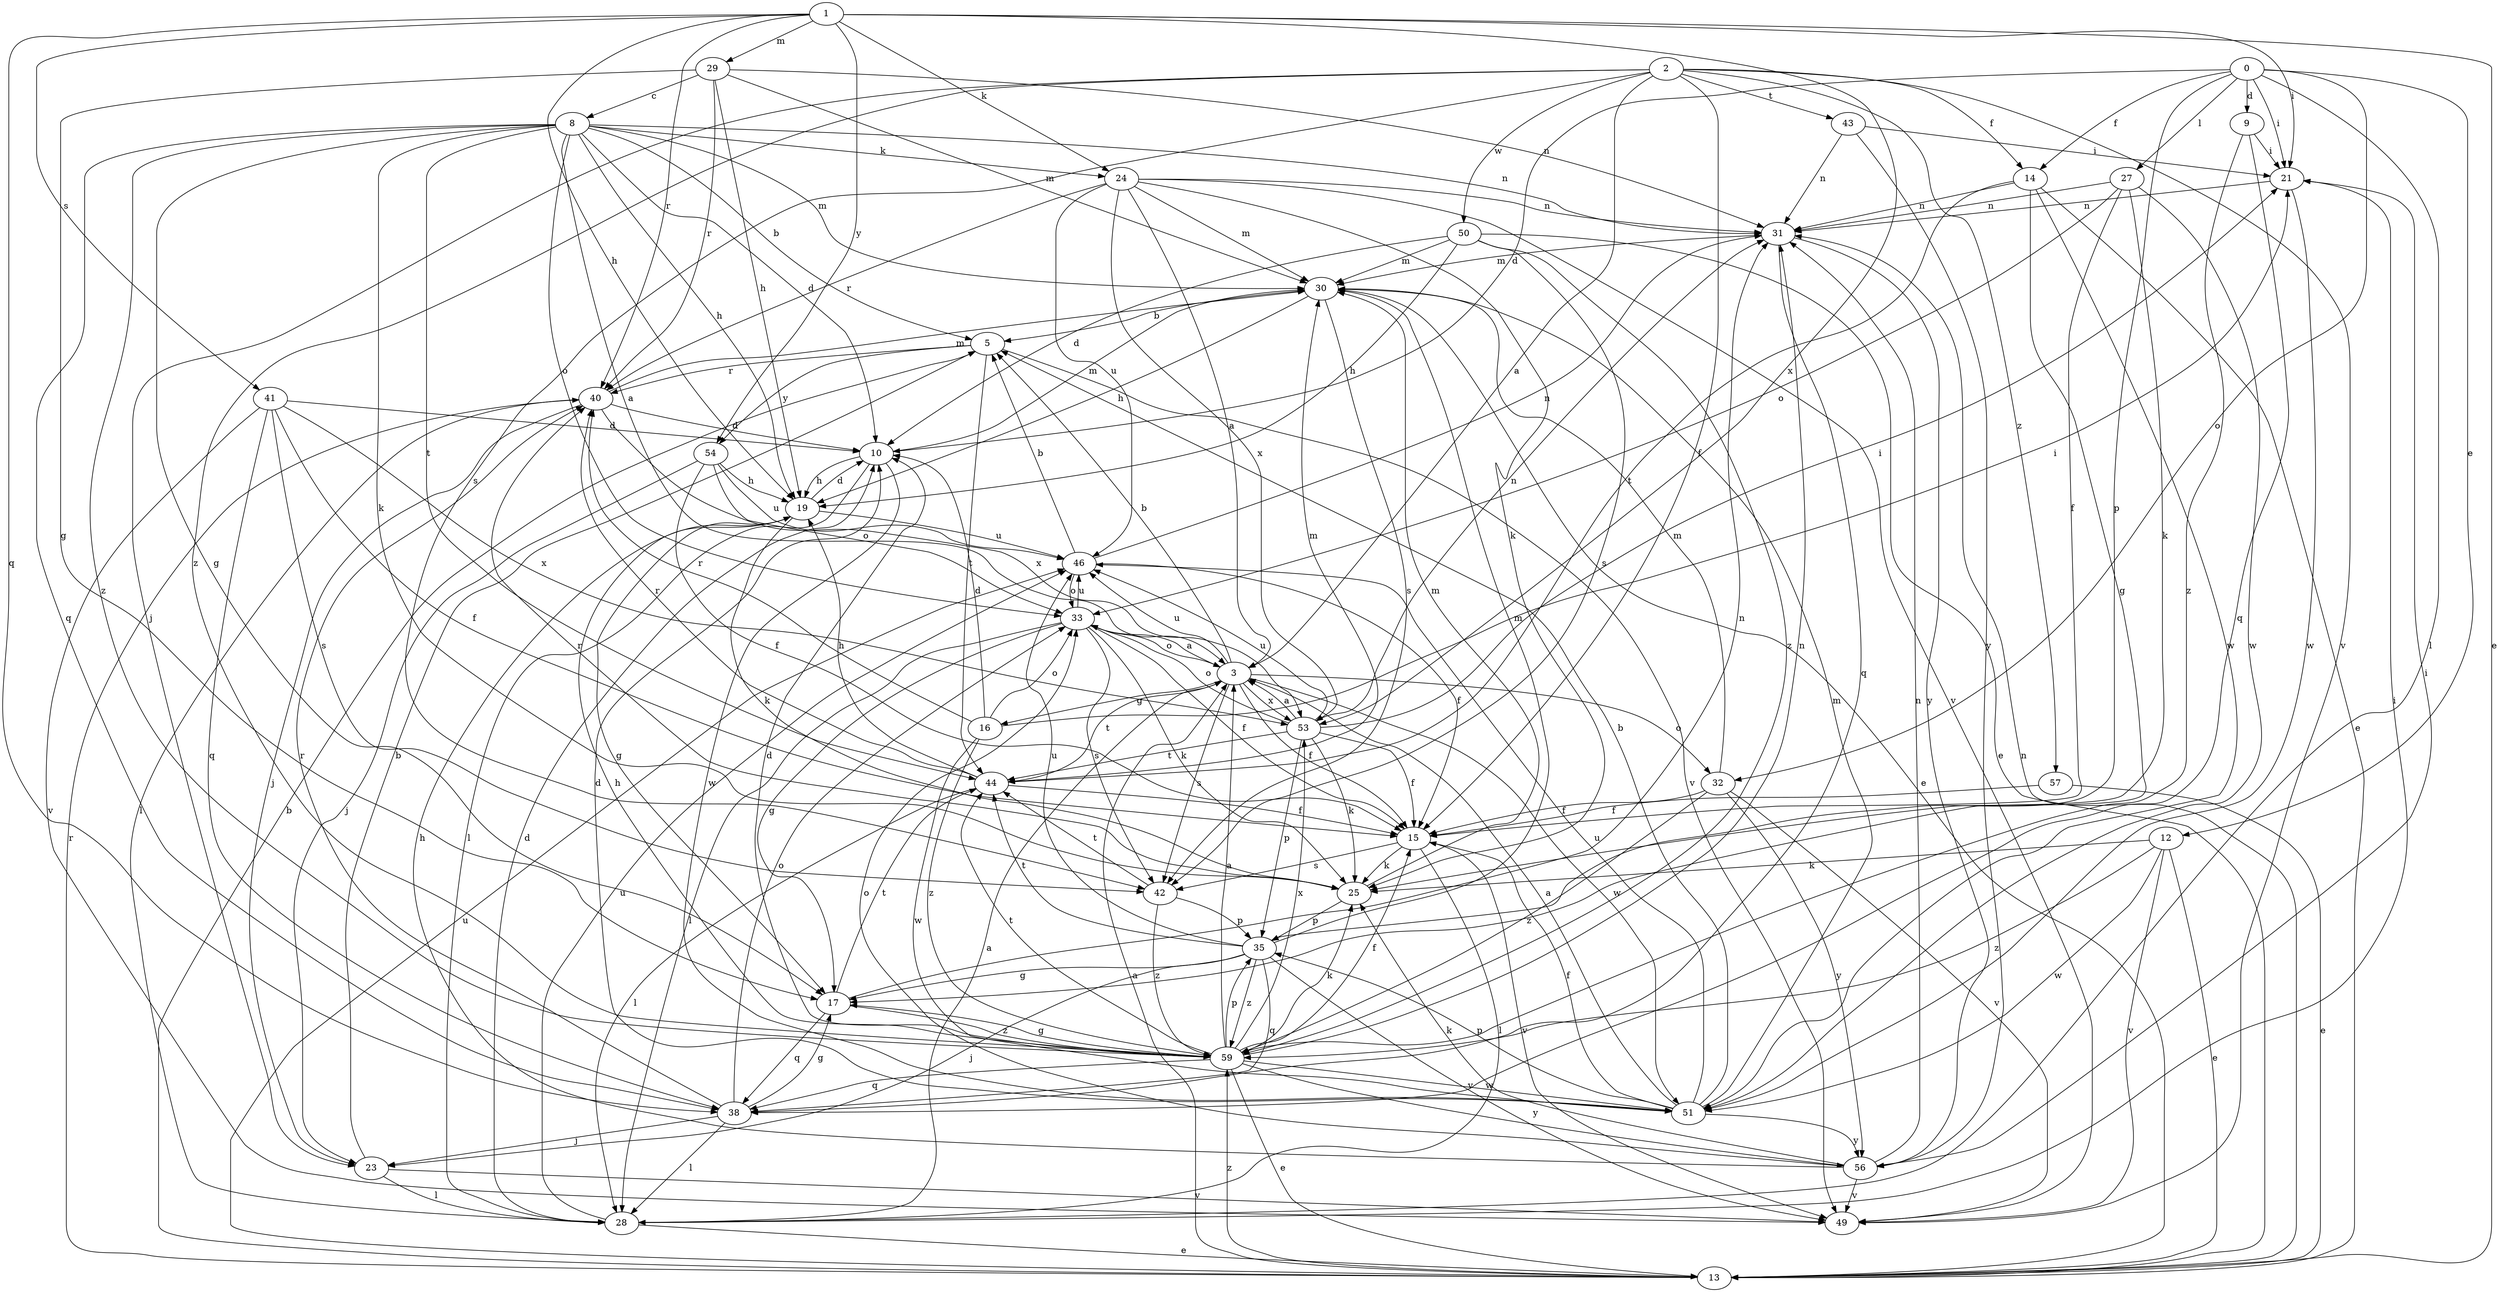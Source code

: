 strict digraph  {
0;
1;
2;
3;
5;
8;
9;
10;
12;
13;
14;
15;
16;
17;
19;
21;
23;
24;
25;
27;
28;
29;
30;
31;
32;
33;
35;
38;
40;
41;
42;
43;
44;
46;
49;
50;
51;
53;
54;
56;
57;
59;
0 -> 9  [label=d];
0 -> 10  [label=d];
0 -> 12  [label=e];
0 -> 14  [label=f];
0 -> 21  [label=i];
0 -> 27  [label=l];
0 -> 28  [label=l];
0 -> 32  [label=o];
0 -> 35  [label=p];
1 -> 13  [label=e];
1 -> 19  [label=h];
1 -> 21  [label=i];
1 -> 24  [label=k];
1 -> 29  [label=m];
1 -> 38  [label=q];
1 -> 40  [label=r];
1 -> 41  [label=s];
1 -> 53  [label=x];
1 -> 54  [label=y];
2 -> 3  [label=a];
2 -> 14  [label=f];
2 -> 15  [label=f];
2 -> 23  [label=j];
2 -> 42  [label=s];
2 -> 43  [label=t];
2 -> 49  [label=v];
2 -> 50  [label=w];
2 -> 57  [label=z];
2 -> 59  [label=z];
3 -> 5  [label=b];
3 -> 15  [label=f];
3 -> 16  [label=g];
3 -> 32  [label=o];
3 -> 33  [label=o];
3 -> 42  [label=s];
3 -> 44  [label=t];
3 -> 46  [label=u];
3 -> 51  [label=w];
3 -> 53  [label=x];
5 -> 40  [label=r];
5 -> 44  [label=t];
5 -> 49  [label=v];
5 -> 54  [label=y];
8 -> 3  [label=a];
8 -> 5  [label=b];
8 -> 10  [label=d];
8 -> 17  [label=g];
8 -> 19  [label=h];
8 -> 24  [label=k];
8 -> 25  [label=k];
8 -> 30  [label=m];
8 -> 31  [label=n];
8 -> 33  [label=o];
8 -> 38  [label=q];
8 -> 44  [label=t];
8 -> 59  [label=z];
9 -> 21  [label=i];
9 -> 38  [label=q];
9 -> 59  [label=z];
10 -> 19  [label=h];
10 -> 28  [label=l];
10 -> 30  [label=m];
10 -> 51  [label=w];
12 -> 13  [label=e];
12 -> 25  [label=k];
12 -> 49  [label=v];
12 -> 51  [label=w];
12 -> 59  [label=z];
13 -> 3  [label=a];
13 -> 5  [label=b];
13 -> 31  [label=n];
13 -> 40  [label=r];
13 -> 46  [label=u];
13 -> 59  [label=z];
14 -> 13  [label=e];
14 -> 17  [label=g];
14 -> 31  [label=n];
14 -> 44  [label=t];
14 -> 51  [label=w];
15 -> 25  [label=k];
15 -> 28  [label=l];
15 -> 42  [label=s];
15 -> 49  [label=v];
16 -> 10  [label=d];
16 -> 21  [label=i];
16 -> 33  [label=o];
16 -> 40  [label=r];
16 -> 51  [label=w];
16 -> 59  [label=z];
17 -> 31  [label=n];
17 -> 38  [label=q];
17 -> 44  [label=t];
17 -> 59  [label=z];
19 -> 10  [label=d];
19 -> 17  [label=g];
19 -> 25  [label=k];
19 -> 46  [label=u];
21 -> 31  [label=n];
21 -> 51  [label=w];
23 -> 5  [label=b];
23 -> 28  [label=l];
23 -> 49  [label=v];
24 -> 3  [label=a];
24 -> 25  [label=k];
24 -> 30  [label=m];
24 -> 31  [label=n];
24 -> 40  [label=r];
24 -> 46  [label=u];
24 -> 49  [label=v];
24 -> 53  [label=x];
25 -> 30  [label=m];
25 -> 35  [label=p];
25 -> 40  [label=r];
27 -> 15  [label=f];
27 -> 25  [label=k];
27 -> 31  [label=n];
27 -> 33  [label=o];
27 -> 51  [label=w];
28 -> 3  [label=a];
28 -> 10  [label=d];
28 -> 13  [label=e];
28 -> 21  [label=i];
28 -> 46  [label=u];
29 -> 8  [label=c];
29 -> 17  [label=g];
29 -> 19  [label=h];
29 -> 30  [label=m];
29 -> 31  [label=n];
29 -> 40  [label=r];
30 -> 5  [label=b];
30 -> 13  [label=e];
30 -> 19  [label=h];
30 -> 42  [label=s];
31 -> 30  [label=m];
31 -> 38  [label=q];
31 -> 56  [label=y];
32 -> 15  [label=f];
32 -> 30  [label=m];
32 -> 49  [label=v];
32 -> 56  [label=y];
32 -> 59  [label=z];
33 -> 3  [label=a];
33 -> 15  [label=f];
33 -> 17  [label=g];
33 -> 25  [label=k];
33 -> 28  [label=l];
33 -> 42  [label=s];
33 -> 46  [label=u];
35 -> 17  [label=g];
35 -> 23  [label=j];
35 -> 30  [label=m];
35 -> 38  [label=q];
35 -> 44  [label=t];
35 -> 46  [label=u];
35 -> 49  [label=v];
35 -> 59  [label=z];
38 -> 17  [label=g];
38 -> 23  [label=j];
38 -> 28  [label=l];
38 -> 33  [label=o];
38 -> 40  [label=r];
40 -> 10  [label=d];
40 -> 23  [label=j];
40 -> 28  [label=l];
40 -> 30  [label=m];
40 -> 53  [label=x];
41 -> 10  [label=d];
41 -> 15  [label=f];
41 -> 38  [label=q];
41 -> 42  [label=s];
41 -> 49  [label=v];
41 -> 53  [label=x];
42 -> 35  [label=p];
42 -> 44  [label=t];
42 -> 59  [label=z];
43 -> 21  [label=i];
43 -> 31  [label=n];
43 -> 56  [label=y];
44 -> 15  [label=f];
44 -> 19  [label=h];
44 -> 28  [label=l];
44 -> 30  [label=m];
44 -> 40  [label=r];
46 -> 5  [label=b];
46 -> 15  [label=f];
46 -> 31  [label=n];
46 -> 33  [label=o];
50 -> 10  [label=d];
50 -> 13  [label=e];
50 -> 19  [label=h];
50 -> 30  [label=m];
50 -> 42  [label=s];
50 -> 59  [label=z];
51 -> 3  [label=a];
51 -> 5  [label=b];
51 -> 10  [label=d];
51 -> 15  [label=f];
51 -> 30  [label=m];
51 -> 35  [label=p];
51 -> 46  [label=u];
51 -> 56  [label=y];
53 -> 3  [label=a];
53 -> 15  [label=f];
53 -> 21  [label=i];
53 -> 25  [label=k];
53 -> 31  [label=n];
53 -> 33  [label=o];
53 -> 35  [label=p];
53 -> 44  [label=t];
53 -> 46  [label=u];
54 -> 15  [label=f];
54 -> 19  [label=h];
54 -> 23  [label=j];
54 -> 33  [label=o];
54 -> 46  [label=u];
56 -> 19  [label=h];
56 -> 21  [label=i];
56 -> 25  [label=k];
56 -> 31  [label=n];
56 -> 33  [label=o];
56 -> 49  [label=v];
57 -> 13  [label=e];
57 -> 15  [label=f];
59 -> 3  [label=a];
59 -> 10  [label=d];
59 -> 13  [label=e];
59 -> 15  [label=f];
59 -> 17  [label=g];
59 -> 19  [label=h];
59 -> 25  [label=k];
59 -> 31  [label=n];
59 -> 35  [label=p];
59 -> 38  [label=q];
59 -> 44  [label=t];
59 -> 51  [label=w];
59 -> 53  [label=x];
59 -> 56  [label=y];
}
